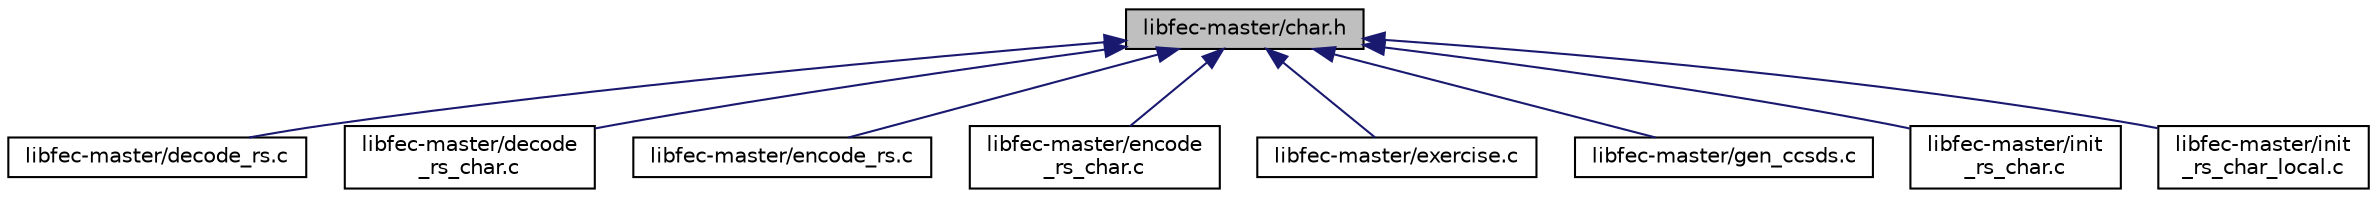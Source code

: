 digraph "libfec-master/char.h"
{
 // LATEX_PDF_SIZE
  edge [fontname="Helvetica",fontsize="10",labelfontname="Helvetica",labelfontsize="10"];
  node [fontname="Helvetica",fontsize="10",shape=record];
  Node1 [label="libfec-master/char.h",height=0.2,width=0.4,color="black", fillcolor="grey75", style="filled", fontcolor="black",tooltip=" "];
  Node1 -> Node2 [dir="back",color="midnightblue",fontsize="10",style="solid",fontname="Helvetica"];
  Node2 [label="libfec-master/decode_rs.c",height=0.2,width=0.4,color="black", fillcolor="white", style="filled",URL="$decode__rs_8c.html",tooltip=" "];
  Node1 -> Node3 [dir="back",color="midnightblue",fontsize="10",style="solid",fontname="Helvetica"];
  Node3 [label="libfec-master/decode\l_rs_char.c",height=0.2,width=0.4,color="black", fillcolor="white", style="filled",URL="$decode__rs__char_8c.html",tooltip=" "];
  Node1 -> Node4 [dir="back",color="midnightblue",fontsize="10",style="solid",fontname="Helvetica"];
  Node4 [label="libfec-master/encode_rs.c",height=0.2,width=0.4,color="black", fillcolor="white", style="filled",URL="$encode__rs_8c.html",tooltip=" "];
  Node1 -> Node5 [dir="back",color="midnightblue",fontsize="10",style="solid",fontname="Helvetica"];
  Node5 [label="libfec-master/encode\l_rs_char.c",height=0.2,width=0.4,color="black", fillcolor="white", style="filled",URL="$encode__rs__char_8c.html",tooltip=" "];
  Node1 -> Node6 [dir="back",color="midnightblue",fontsize="10",style="solid",fontname="Helvetica"];
  Node6 [label="libfec-master/exercise.c",height=0.2,width=0.4,color="black", fillcolor="white", style="filled",URL="$exercise_8c.html",tooltip=" "];
  Node1 -> Node7 [dir="back",color="midnightblue",fontsize="10",style="solid",fontname="Helvetica"];
  Node7 [label="libfec-master/gen_ccsds.c",height=0.2,width=0.4,color="black", fillcolor="white", style="filled",URL="$gen__ccsds_8c.html",tooltip=" "];
  Node1 -> Node8 [dir="back",color="midnightblue",fontsize="10",style="solid",fontname="Helvetica"];
  Node8 [label="libfec-master/init\l_rs_char.c",height=0.2,width=0.4,color="black", fillcolor="white", style="filled",URL="$init__rs__char_8c.html",tooltip=" "];
  Node1 -> Node9 [dir="back",color="midnightblue",fontsize="10",style="solid",fontname="Helvetica"];
  Node9 [label="libfec-master/init\l_rs_char_local.c",height=0.2,width=0.4,color="black", fillcolor="white", style="filled",URL="$init__rs__char__local_8c.html",tooltip=" "];
}
